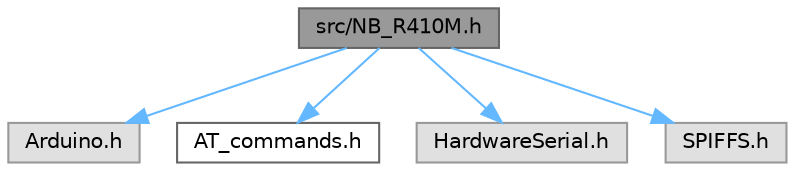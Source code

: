digraph "src/NB_R410M.h"
{
 // LATEX_PDF_SIZE
  bgcolor="transparent";
  edge [fontname=Helvetica,fontsize=10,labelfontname=Helvetica,labelfontsize=10];
  node [fontname=Helvetica,fontsize=10,shape=box,height=0.2,width=0.4];
  Node1 [label="src/NB_R410M.h",height=0.2,width=0.4,color="gray40", fillcolor="grey60", style="filled", fontcolor="black",tooltip="Library for uBlox SARA R410M LTE Cat M1/NB1 module."];
  Node1 -> Node2 [color="steelblue1",style="solid"];
  Node2 [label="Arduino.h",height=0.2,width=0.4,color="grey60", fillcolor="#E0E0E0", style="filled",tooltip=" "];
  Node1 -> Node3 [color="steelblue1",style="solid"];
  Node3 [label="AT_commands.h",height=0.2,width=0.4,color="grey40", fillcolor="white", style="filled",URL="$_a_t__commands_8h.html",tooltip=".h file containing constants with AT commands for U-Blox R410M-02B"];
  Node1 -> Node4 [color="steelblue1",style="solid"];
  Node4 [label="HardwareSerial.h",height=0.2,width=0.4,color="grey60", fillcolor="#E0E0E0", style="filled",tooltip=" "];
  Node1 -> Node5 [color="steelblue1",style="solid"];
  Node5 [label="SPIFFS.h",height=0.2,width=0.4,color="grey60", fillcolor="#E0E0E0", style="filled",tooltip=" "];
}
